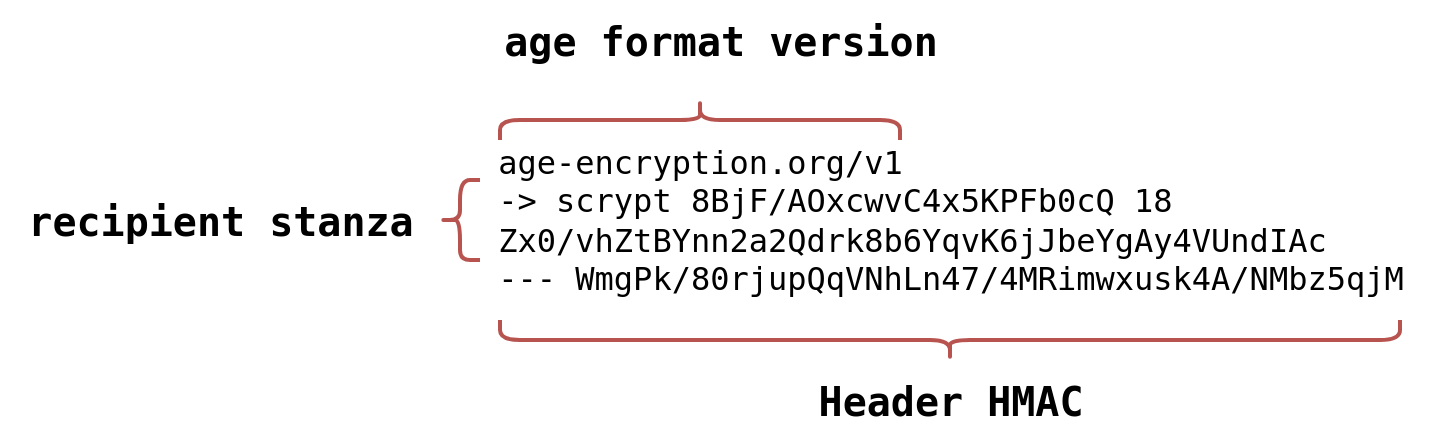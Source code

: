 <mxfile version="20.3.3" type="device"><diagram id="u6gNT3ftv2p7hcPhSf9c" name="Page-1"><mxGraphModel dx="2268" dy="731" grid="1" gridSize="10" guides="1" tooltips="1" connect="1" arrows="1" fold="1" page="1" pageScale="1" pageWidth="850" pageHeight="1100" math="0" shadow="0"><root><mxCell id="0"/><mxCell id="1" parent="0"/><mxCell id="GkQuiqReqd9lAq1lhXke-1" value="&lt;pre style=&quot;margin-top: 1em; margin-bottom: 1em; background-color: var(--code-cell-background); border: var(--colab-border-color); border-radius: 2px; padding: 12px 8px; overflow-x: auto; text-align: start;&quot;&gt;&lt;span style=&quot;font-size: 16px;&quot;&gt;age-encryption.org/v1&lt;br/&gt;-&amp;gt; scrypt 8BjF/AOxcwvC4x5KPFb0cQ 18&lt;br/&gt;Zx0/vhZtBYnn2a2Qdrk8b6YqvK6jJbeYgAy4VUndIAc&lt;br/&gt;--- WmgPk/80rjupQqVNhLn47/4MRimwxusk4A/NMbz5qjM&lt;/span&gt;&lt;font face=&quot;var(--colab-code-font-family)&quot; color=&quot;#212121&quot;&gt;&lt;span style=&quot;font-size: 16px;&quot;&gt;&lt;br&gt;&lt;/span&gt;&lt;/font&gt;&lt;/pre&gt;" style="text;html=1;align=center;verticalAlign=middle;resizable=0;points=[];autosize=1;strokeColor=none;fillColor=none;" parent="1" vertex="1"><mxGeometry x="190" y="120" width="490" height="140" as="geometry"/></mxCell><mxCell id="NMx4u91k25S8ruko762g-5" value="" style="shape=curlyBracket;whiteSpace=wrap;html=1;rounded=1;fillColor=#f8cecc;strokeColor=#b85450;strokeWidth=2;rotation=90;" vertex="1" parent="1"><mxGeometry x="300" y="40" width="20" height="200" as="geometry"/></mxCell><mxCell id="NMx4u91k25S8ruko762g-6" value="&lt;font face=&quot;monospace&quot; style=&quot;font-size: 20px;&quot;&gt;age format version&lt;/font&gt;" style="text;html=1;align=center;verticalAlign=middle;resizable=0;points=[];autosize=1;strokeColor=none;fillColor=none;fontStyle=1" vertex="1" parent="1"><mxGeometry x="200" y="80" width="240" height="40" as="geometry"/></mxCell><mxCell id="NMx4u91k25S8ruko762g-7" value="&lt;font face=&quot;monospace&quot; style=&quot;font-size: 20px;&quot;&gt;recipient stanza&lt;/font&gt;" style="text;html=1;align=center;verticalAlign=middle;resizable=0;points=[];autosize=1;strokeColor=none;fillColor=none;fontStyle=1" vertex="1" parent="1"><mxGeometry x="-40" y="170" width="220" height="40" as="geometry"/></mxCell><mxCell id="NMx4u91k25S8ruko762g-8" value="" style="shape=curlyBracket;whiteSpace=wrap;html=1;rounded=1;fillColor=#f8cecc;strokeColor=#b85450;strokeWidth=2;rotation=0;" vertex="1" parent="1"><mxGeometry x="180" y="170" width="20" height="40" as="geometry"/></mxCell><mxCell id="NMx4u91k25S8ruko762g-9" value="&lt;font face=&quot;monospace&quot; style=&quot;font-size: 20px;&quot;&gt;Header HMAC&lt;/font&gt;" style="text;html=1;align=center;verticalAlign=middle;resizable=0;points=[];autosize=1;strokeColor=none;fillColor=none;fontStyle=1" vertex="1" parent="1"><mxGeometry x="355" y="260" width="160" height="40" as="geometry"/></mxCell><mxCell id="NMx4u91k25S8ruko762g-10" value="" style="shape=curlyBracket;whiteSpace=wrap;html=1;rounded=1;fillColor=#f8cecc;strokeColor=#b85450;strokeWidth=2;rotation=-90;" vertex="1" parent="1"><mxGeometry x="425" y="25" width="20" height="450" as="geometry"/></mxCell></root></mxGraphModel></diagram></mxfile>